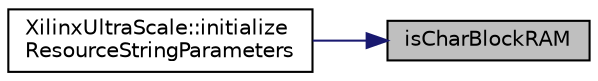 digraph "isCharBlockRAM"
{
 // INTERACTIVE_SVG=YES
 // LATEX_PDF_SIZE
  edge [fontname="Helvetica",fontsize="10",labelfontname="Helvetica",labelfontsize="10"];
  node [fontname="Helvetica",fontsize="10",shape=record];
  rankdir="RL";
  Node1 [label="isCharBlockRAM",height=0.2,width=0.4,color="black", fillcolor="grey75", style="filled", fontcolor="black",tooltip=" "];
  Node1 -> Node2 [dir="back",color="midnightblue",fontsize="10",style="solid",fontname="Helvetica"];
  Node2 [label="XilinxUltraScale::initialize\lResourceStringParameters",height=0.2,width=0.4,color="black", fillcolor="white", style="filled",URL="$classXilinxUltraScale.html#a5b099277c768a1fc55a573e2118e04f6",tooltip=" "];
}
